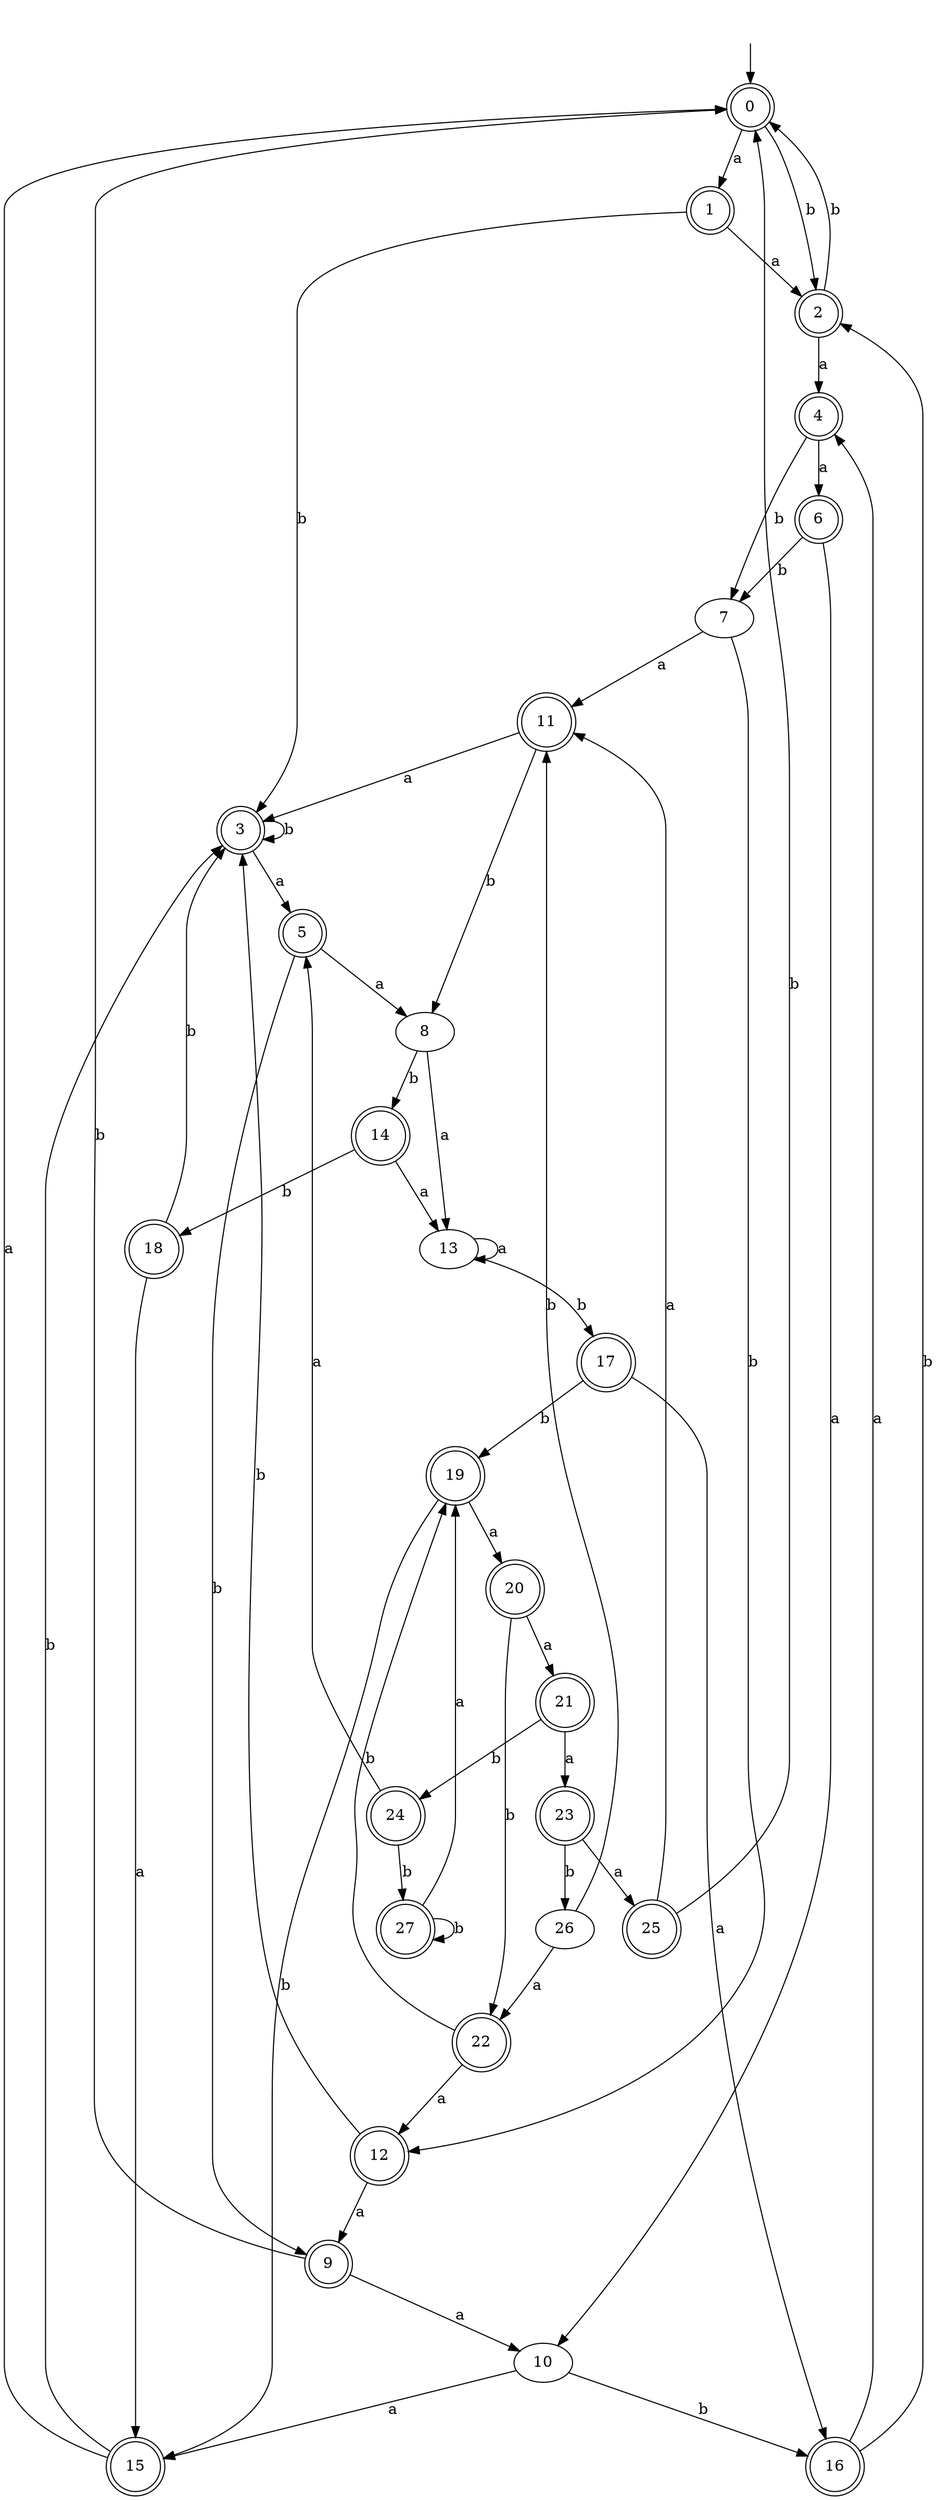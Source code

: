 digraph RandomDFA {
  __start0 [label="", shape=none];
  __start0 -> 0 [label=""];
  0 [shape=circle] [shape=doublecircle]
  0 -> 1 [label="a"]
  0 -> 2 [label="b"]
  1 [shape=doublecircle]
  1 -> 2 [label="a"]
  1 -> 3 [label="b"]
  2 [shape=doublecircle]
  2 -> 4 [label="a"]
  2 -> 0 [label="b"]
  3 [shape=doublecircle]
  3 -> 5 [label="a"]
  3 -> 3 [label="b"]
  4 [shape=doublecircle]
  4 -> 6 [label="a"]
  4 -> 7 [label="b"]
  5 [shape=doublecircle]
  5 -> 8 [label="a"]
  5 -> 9 [label="b"]
  6 [shape=doublecircle]
  6 -> 10 [label="a"]
  6 -> 7 [label="b"]
  7
  7 -> 11 [label="a"]
  7 -> 12 [label="b"]
  8
  8 -> 13 [label="a"]
  8 -> 14 [label="b"]
  9 [shape=doublecircle]
  9 -> 10 [label="a"]
  9 -> 0 [label="b"]
  10
  10 -> 15 [label="a"]
  10 -> 16 [label="b"]
  11 [shape=doublecircle]
  11 -> 3 [label="a"]
  11 -> 8 [label="b"]
  12 [shape=doublecircle]
  12 -> 9 [label="a"]
  12 -> 3 [label="b"]
  13
  13 -> 13 [label="a"]
  13 -> 17 [label="b"]
  14 [shape=doublecircle]
  14 -> 13 [label="a"]
  14 -> 18 [label="b"]
  15 [shape=doublecircle]
  15 -> 0 [label="a"]
  15 -> 3 [label="b"]
  16 [shape=doublecircle]
  16 -> 4 [label="a"]
  16 -> 2 [label="b"]
  17 [shape=doublecircle]
  17 -> 16 [label="a"]
  17 -> 19 [label="b"]
  18 [shape=doublecircle]
  18 -> 15 [label="a"]
  18 -> 3 [label="b"]
  19 [shape=doublecircle]
  19 -> 20 [label="a"]
  19 -> 15 [label="b"]
  20 [shape=doublecircle]
  20 -> 21 [label="a"]
  20 -> 22 [label="b"]
  21 [shape=doublecircle]
  21 -> 23 [label="a"]
  21 -> 24 [label="b"]
  22 [shape=doublecircle]
  22 -> 12 [label="a"]
  22 -> 19 [label="b"]
  23 [shape=doublecircle]
  23 -> 25 [label="a"]
  23 -> 26 [label="b"]
  24 [shape=doublecircle]
  24 -> 5 [label="a"]
  24 -> 27 [label="b"]
  25 [shape=doublecircle]
  25 -> 11 [label="a"]
  25 -> 0 [label="b"]
  26
  26 -> 22 [label="a"]
  26 -> 11 [label="b"]
  27 [shape=doublecircle]
  27 -> 19 [label="a"]
  27 -> 27 [label="b"]
}
